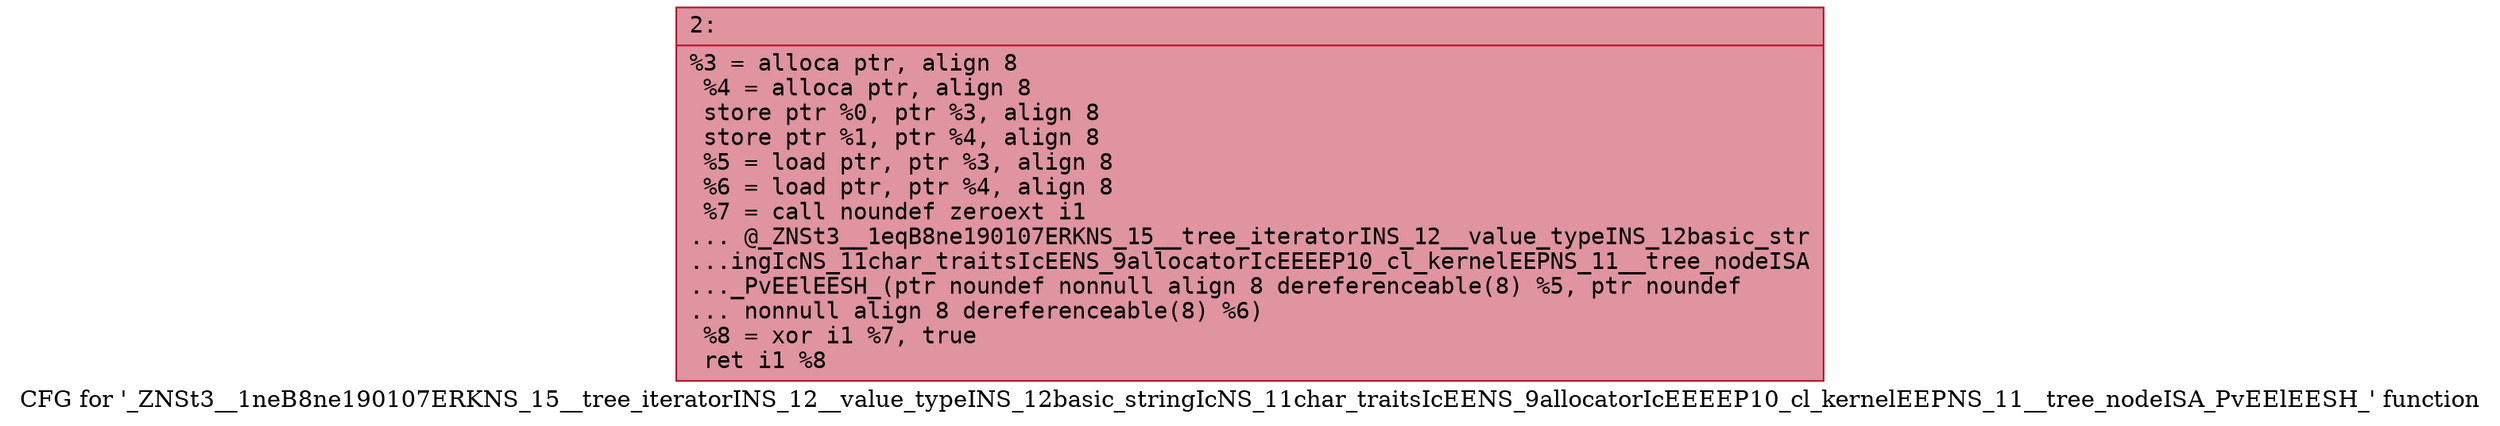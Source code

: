 digraph "CFG for '_ZNSt3__1neB8ne190107ERKNS_15__tree_iteratorINS_12__value_typeINS_12basic_stringIcNS_11char_traitsIcEENS_9allocatorIcEEEEP10_cl_kernelEEPNS_11__tree_nodeISA_PvEElEESH_' function" {
	label="CFG for '_ZNSt3__1neB8ne190107ERKNS_15__tree_iteratorINS_12__value_typeINS_12basic_stringIcNS_11char_traitsIcEENS_9allocatorIcEEEEP10_cl_kernelEEPNS_11__tree_nodeISA_PvEElEESH_' function";

	Node0x600001383890 [shape=record,color="#b70d28ff", style=filled, fillcolor="#b70d2870" fontname="Courier",label="{2:\l|  %3 = alloca ptr, align 8\l  %4 = alloca ptr, align 8\l  store ptr %0, ptr %3, align 8\l  store ptr %1, ptr %4, align 8\l  %5 = load ptr, ptr %3, align 8\l  %6 = load ptr, ptr %4, align 8\l  %7 = call noundef zeroext i1\l... @_ZNSt3__1eqB8ne190107ERKNS_15__tree_iteratorINS_12__value_typeINS_12basic_str\l...ingIcNS_11char_traitsIcEENS_9allocatorIcEEEEP10_cl_kernelEEPNS_11__tree_nodeISA\l..._PvEElEESH_(ptr noundef nonnull align 8 dereferenceable(8) %5, ptr noundef\l... nonnull align 8 dereferenceable(8) %6)\l  %8 = xor i1 %7, true\l  ret i1 %8\l}"];
}
